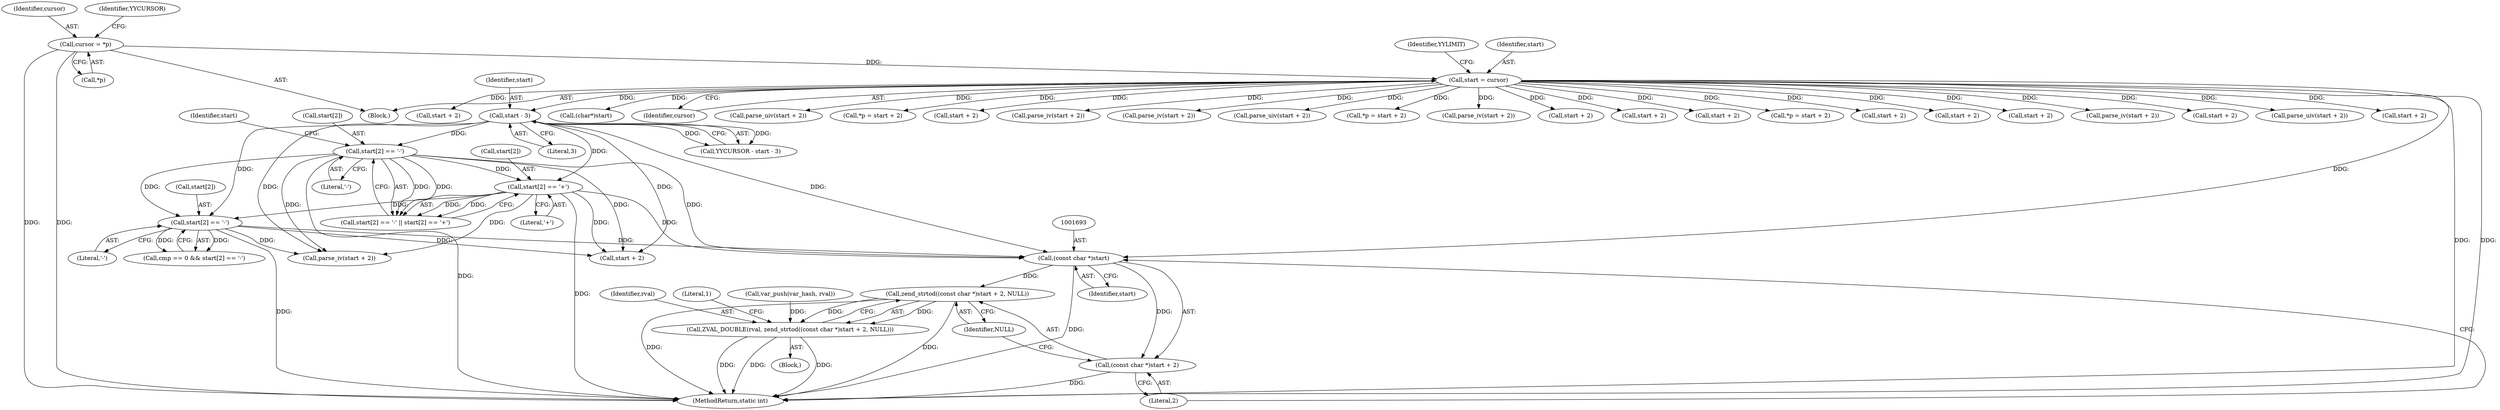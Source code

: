digraph "0_php-src_1a23ebc1fff59bf480ca92963b36eba5c1b904c4@pointer" {
"1001692" [label="(Call,(const char *)start)"];
"1002048" [label="(Call,start - 3)"];
"1000144" [label="(Call,start = cursor)"];
"1000120" [label="(Call,cursor = *p)"];
"1002053" [label="(Call,start[2] == '-')"];
"1002058" [label="(Call,start[2] == '+')"];
"1002103" [label="(Call,start[2] == '-')"];
"1001690" [label="(Call,zend_strtod((const char *)start + 2, NULL))"];
"1001688" [label="(Call,ZVAL_DOUBLE(rval, zend_strtod((const char *)start + 2, NULL)))"];
"1001691" [label="(Call,(const char *)start + 2)"];
"1002471" [label="(MethodReturn,static int)"];
"1001689" [label="(Identifier,rval)"];
"1001334" [label="(Call,start + 2)"];
"1001903" [label="(Call,(char*)start)"];
"1000146" [label="(Identifier,cursor)"];
"1001168" [label="(Call,parse_uiv(start + 2))"];
"1000145" [label="(Identifier,start)"];
"1001696" [label="(Identifier,NULL)"];
"1002048" [label="(Call,start - 3)"];
"1001698" [label="(Literal,1)"];
"1001347" [label="(Call,*p = start + 2)"];
"1002058" [label="(Call,start[2] == '+')"];
"1001169" [label="(Call,start + 2)"];
"1002160" [label="(Call,parse_iv(start + 2))"];
"1002062" [label="(Literal,'+')"];
"1002272" [label="(Call,parse_iv(start + 2))"];
"1000492" [label="(Call,parse_uiv(start + 2))"];
"1000510" [label="(Call,*p = start + 2)"];
"1002052" [label="(Call,start[2] == '-' || start[2] == '+')"];
"1002414" [label="(Call,parse_iv(start + 2))"];
"1002415" [label="(Call,start + 2)"];
"1002161" [label="(Call,start + 2)"];
"1000122" [label="(Call,*p)"];
"1002059" [label="(Call,start[2])"];
"1002054" [label="(Call,start[2])"];
"1000121" [label="(Identifier,cursor)"];
"1002107" [label="(Literal,'-')"];
"1002053" [label="(Call,start[2] == '-')"];
"1000144" [label="(Call,start = cursor)"];
"1001035" [label="(Call,start + 2)"];
"1001182" [label="(Call,*p = start + 2)"];
"1002046" [label="(Call,YYCURSOR - start - 3)"];
"1001682" [label="(Block,)"];
"1000126" [label="(Identifier,YYCURSOR)"];
"1001691" [label="(Call,(const char *)start + 2)"];
"1002273" [label="(Call,start + 2)"];
"1002099" [label="(Call,cmp == 0 && start[2] == '-')"];
"1002104" [label="(Call,start[2])"];
"1001692" [label="(Call,(const char *)start)"];
"1001694" [label="(Identifier,start)"];
"1000111" [label="(Block,)"];
"1002060" [label="(Identifier,start)"];
"1002103" [label="(Call,start[2] == '-')"];
"1001688" [label="(Call,ZVAL_DOUBLE(rval, zend_strtod((const char *)start + 2, NULL)))"];
"1002120" [label="(Call,start + 2)"];
"1001690" [label="(Call,zend_strtod((const char *)start + 2, NULL))"];
"1001695" [label="(Literal,2)"];
"1000153" [label="(Identifier,YYLIMIT)"];
"1002057" [label="(Literal,'-')"];
"1000120" [label="(Call,cursor = *p)"];
"1001185" [label="(Call,start + 2)"];
"1001350" [label="(Call,start + 2)"];
"1002049" [label="(Identifier,start)"];
"1001034" [label="(Call,parse_iv(start + 2))"];
"1000141" [label="(Call,var_push(var_hash, rval))"];
"1000513" [label="(Call,start + 2)"];
"1001333" [label="(Call,parse_uiv(start + 2))"];
"1002119" [label="(Call,parse_iv(start + 2))"];
"1002050" [label="(Literal,3)"];
"1000493" [label="(Call,start + 2)"];
"1001692" -> "1001691"  [label="AST: "];
"1001692" -> "1001694"  [label="CFG: "];
"1001693" -> "1001692"  [label="AST: "];
"1001694" -> "1001692"  [label="AST: "];
"1001695" -> "1001692"  [label="CFG: "];
"1001692" -> "1002471"  [label="DDG: "];
"1001692" -> "1001690"  [label="DDG: "];
"1001692" -> "1001691"  [label="DDG: "];
"1002048" -> "1001692"  [label="DDG: "];
"1002053" -> "1001692"  [label="DDG: "];
"1002058" -> "1001692"  [label="DDG: "];
"1002103" -> "1001692"  [label="DDG: "];
"1000144" -> "1001692"  [label="DDG: "];
"1002048" -> "1002046"  [label="AST: "];
"1002048" -> "1002050"  [label="CFG: "];
"1002049" -> "1002048"  [label="AST: "];
"1002050" -> "1002048"  [label="AST: "];
"1002046" -> "1002048"  [label="CFG: "];
"1002048" -> "1002046"  [label="DDG: "];
"1002048" -> "1002046"  [label="DDG: "];
"1000144" -> "1002048"  [label="DDG: "];
"1002048" -> "1002053"  [label="DDG: "];
"1002048" -> "1002058"  [label="DDG: "];
"1002048" -> "1002103"  [label="DDG: "];
"1002048" -> "1002119"  [label="DDG: "];
"1002048" -> "1002120"  [label="DDG: "];
"1000144" -> "1000111"  [label="AST: "];
"1000144" -> "1000146"  [label="CFG: "];
"1000145" -> "1000144"  [label="AST: "];
"1000146" -> "1000144"  [label="AST: "];
"1000153" -> "1000144"  [label="CFG: "];
"1000144" -> "1002471"  [label="DDG: "];
"1000144" -> "1002471"  [label="DDG: "];
"1000120" -> "1000144"  [label="DDG: "];
"1000144" -> "1000492"  [label="DDG: "];
"1000144" -> "1000493"  [label="DDG: "];
"1000144" -> "1000510"  [label="DDG: "];
"1000144" -> "1000513"  [label="DDG: "];
"1000144" -> "1001034"  [label="DDG: "];
"1000144" -> "1001035"  [label="DDG: "];
"1000144" -> "1001168"  [label="DDG: "];
"1000144" -> "1001169"  [label="DDG: "];
"1000144" -> "1001182"  [label="DDG: "];
"1000144" -> "1001185"  [label="DDG: "];
"1000144" -> "1001333"  [label="DDG: "];
"1000144" -> "1001334"  [label="DDG: "];
"1000144" -> "1001347"  [label="DDG: "];
"1000144" -> "1001350"  [label="DDG: "];
"1000144" -> "1001903"  [label="DDG: "];
"1000144" -> "1002160"  [label="DDG: "];
"1000144" -> "1002161"  [label="DDG: "];
"1000144" -> "1002272"  [label="DDG: "];
"1000144" -> "1002273"  [label="DDG: "];
"1000144" -> "1002414"  [label="DDG: "];
"1000144" -> "1002415"  [label="DDG: "];
"1000120" -> "1000111"  [label="AST: "];
"1000120" -> "1000122"  [label="CFG: "];
"1000121" -> "1000120"  [label="AST: "];
"1000122" -> "1000120"  [label="AST: "];
"1000126" -> "1000120"  [label="CFG: "];
"1000120" -> "1002471"  [label="DDG: "];
"1000120" -> "1002471"  [label="DDG: "];
"1002053" -> "1002052"  [label="AST: "];
"1002053" -> "1002057"  [label="CFG: "];
"1002054" -> "1002053"  [label="AST: "];
"1002057" -> "1002053"  [label="AST: "];
"1002060" -> "1002053"  [label="CFG: "];
"1002052" -> "1002053"  [label="CFG: "];
"1002053" -> "1002471"  [label="DDG: "];
"1002053" -> "1002052"  [label="DDG: "];
"1002053" -> "1002052"  [label="DDG: "];
"1002053" -> "1002058"  [label="DDG: "];
"1002053" -> "1002103"  [label="DDG: "];
"1002053" -> "1002119"  [label="DDG: "];
"1002053" -> "1002120"  [label="DDG: "];
"1002058" -> "1002052"  [label="AST: "];
"1002058" -> "1002062"  [label="CFG: "];
"1002059" -> "1002058"  [label="AST: "];
"1002062" -> "1002058"  [label="AST: "];
"1002052" -> "1002058"  [label="CFG: "];
"1002058" -> "1002471"  [label="DDG: "];
"1002058" -> "1002052"  [label="DDG: "];
"1002058" -> "1002052"  [label="DDG: "];
"1002058" -> "1002103"  [label="DDG: "];
"1002058" -> "1002119"  [label="DDG: "];
"1002058" -> "1002120"  [label="DDG: "];
"1002103" -> "1002099"  [label="AST: "];
"1002103" -> "1002107"  [label="CFG: "];
"1002104" -> "1002103"  [label="AST: "];
"1002107" -> "1002103"  [label="AST: "];
"1002099" -> "1002103"  [label="CFG: "];
"1002103" -> "1002471"  [label="DDG: "];
"1002103" -> "1002099"  [label="DDG: "];
"1002103" -> "1002099"  [label="DDG: "];
"1002103" -> "1002119"  [label="DDG: "];
"1002103" -> "1002120"  [label="DDG: "];
"1001690" -> "1001688"  [label="AST: "];
"1001690" -> "1001696"  [label="CFG: "];
"1001691" -> "1001690"  [label="AST: "];
"1001696" -> "1001690"  [label="AST: "];
"1001688" -> "1001690"  [label="CFG: "];
"1001690" -> "1002471"  [label="DDG: "];
"1001690" -> "1002471"  [label="DDG: "];
"1001690" -> "1001688"  [label="DDG: "];
"1001690" -> "1001688"  [label="DDG: "];
"1001688" -> "1001682"  [label="AST: "];
"1001689" -> "1001688"  [label="AST: "];
"1001698" -> "1001688"  [label="CFG: "];
"1001688" -> "1002471"  [label="DDG: "];
"1001688" -> "1002471"  [label="DDG: "];
"1001688" -> "1002471"  [label="DDG: "];
"1000141" -> "1001688"  [label="DDG: "];
"1001691" -> "1001695"  [label="CFG: "];
"1001695" -> "1001691"  [label="AST: "];
"1001696" -> "1001691"  [label="CFG: "];
"1001691" -> "1002471"  [label="DDG: "];
}
